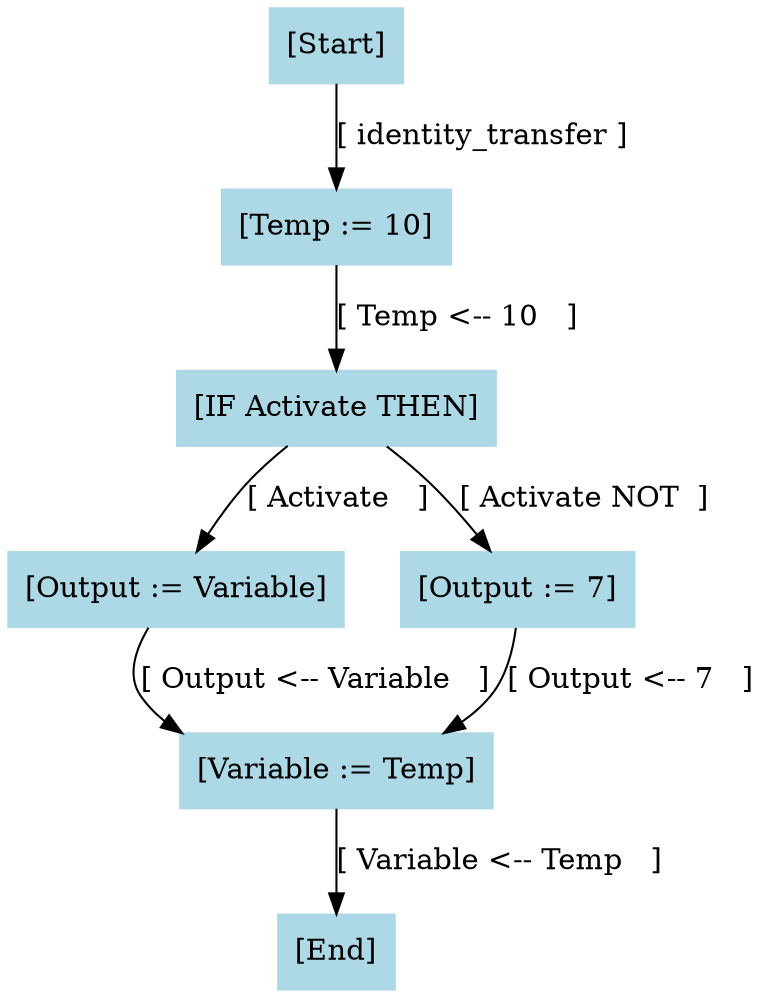 digraph "CFG" {
"n0" [label="[Start]", color=lightblue,style=filled,shape=box]
"n1" [label="[Temp := 10]", color=lightblue,style=filled,shape=box]
"n2" [label="[IF Activate THEN]", color=lightblue,style=filled,shape=box]
"n3" [label="[Variable := Temp]", color=lightblue,style=filled,shape=box]
"n4" [label="[End]", color=lightblue,style=filled,shape=box]
"n5" [label="[Output := Variable]", color=lightblue,style=filled,shape=box]
"n6" [label="[Output := 7]", color=lightblue,style=filled,shape=box]
"n0" -> "n1" [label="[ identity_transfer ]",color=black]
"n1" -> "n2" [label="[ Temp <-- 10   ]",color=black]
"n3" -> "n4" [label="[ Variable <-- Temp   ]",color=black]
"n2" -> "n5" [label="[ Activate   ]",color=black]
"n5" -> "n3" [label="[ Output <-- Variable   ]",color=black]
"n2" -> "n6" [label="[ Activate NOT  ]",color=black]
"n6" -> "n3" [label="[ Output <-- 7   ]",color=black]
}
